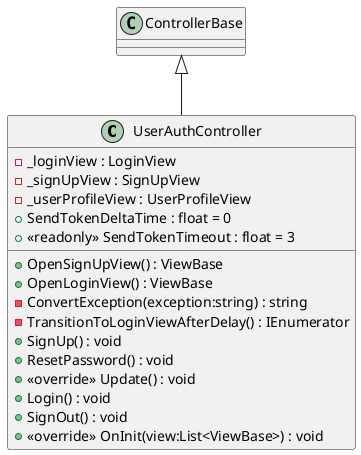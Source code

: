 @startuml
class UserAuthController {
    - _loginView : LoginView
    - _signUpView : SignUpView
    - _userProfileView : UserProfileView
    + OpenSignUpView() : ViewBase
    + OpenLoginView() : ViewBase
    - ConvertException(exception:string) : string
    - TransitionToLoginViewAfterDelay() : IEnumerator
    + SignUp() : void
    + ResetPassword() : void
    + SendTokenDeltaTime : float = 0
    + <<readonly>> SendTokenTimeout : float = 3
    + <<override>> Update() : void
    + Login() : void
    + SignOut() : void
    + <<override>> OnInit(view:List<ViewBase>) : void
}
ControllerBase <|-- UserAuthController
@enduml

